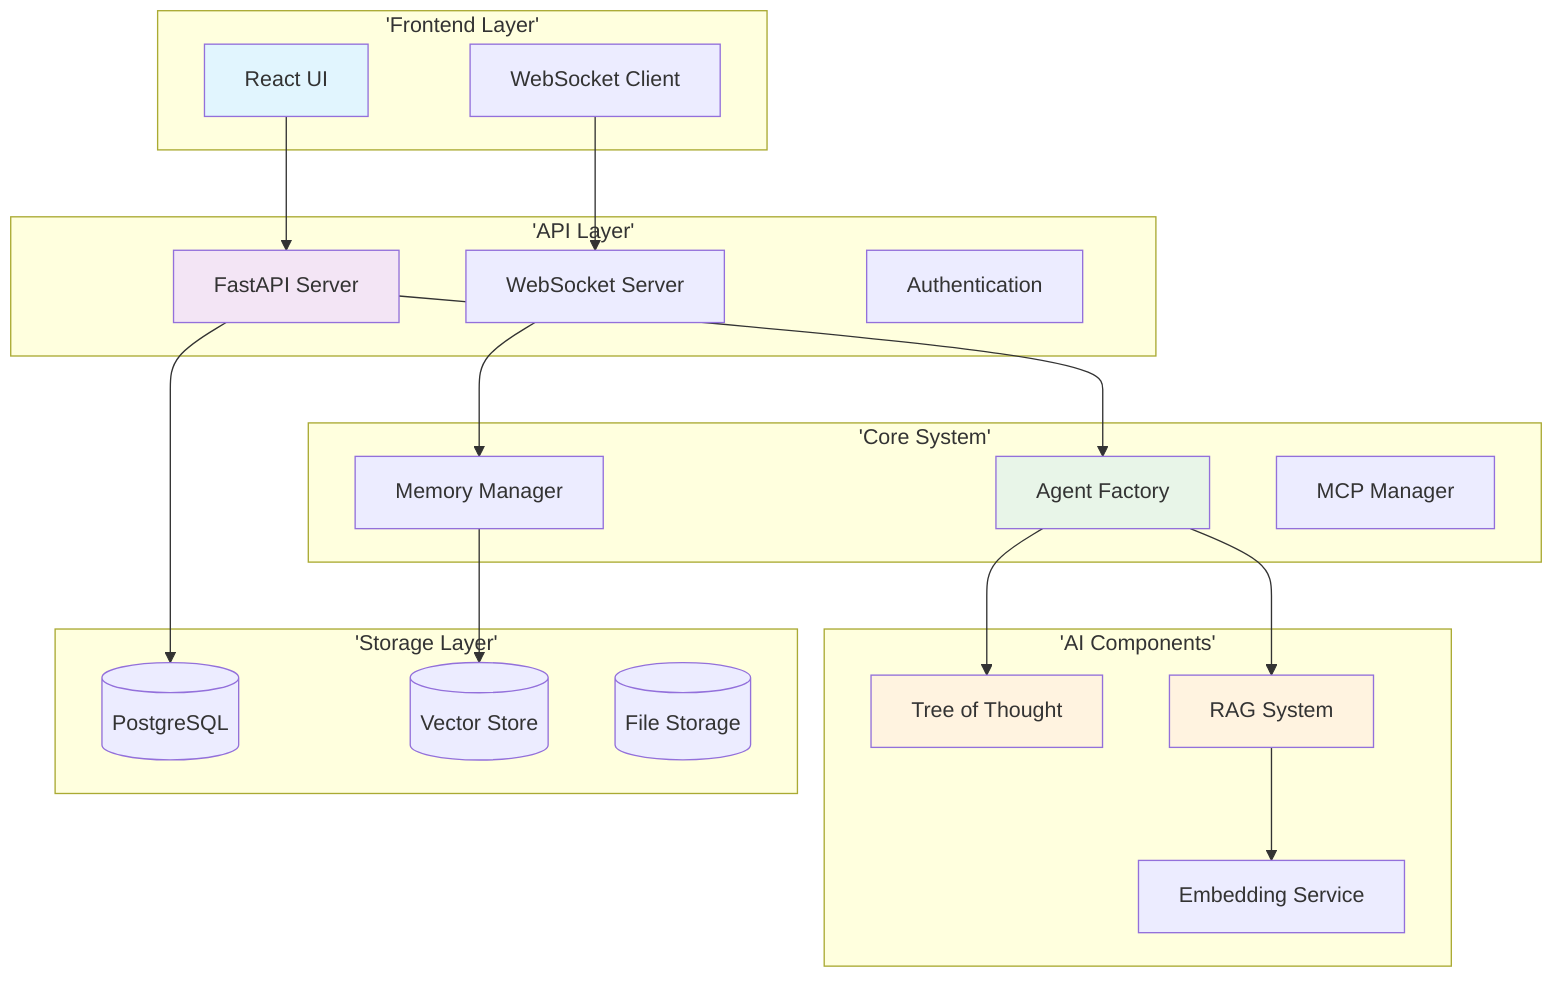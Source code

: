 graph TB
    subgraph 'Frontend Layer'
        UI[React UI]
        WS[WebSocket Client]
    end
    
    subgraph 'API Layer'
        API[FastAPI Server]
        WSS[WebSocket Server]
        AUTH[Authentication]
    end
    
    subgraph 'Core System'
        AF[Agent Factory]
        MM[Memory Manager]
        MCP[MCP Manager]
    end
    
    subgraph 'AI Components'
        TOT[Tree of Thought]
        RAG[RAG System]
        EMBED[Embedding Service]
    end
    
    subgraph 'Storage Layer'
        DB[(PostgreSQL)]
        VECTOR[(Vector Store)]
        FILES[(File Storage)]
    end
    
    UI --> API
    WS --> WSS
    API --> AF
    WSS --> MM
    AF --> TOT
    AF --> RAG
    RAG --> EMBED
    MM --> VECTOR
    API --> DB
    
    style UI fill:#e1f5fe
    style API fill:#f3e5f5
    style AF fill:#e8f5e8
    style TOT fill:#fff3e0
    style RAG fill:#fff3e0